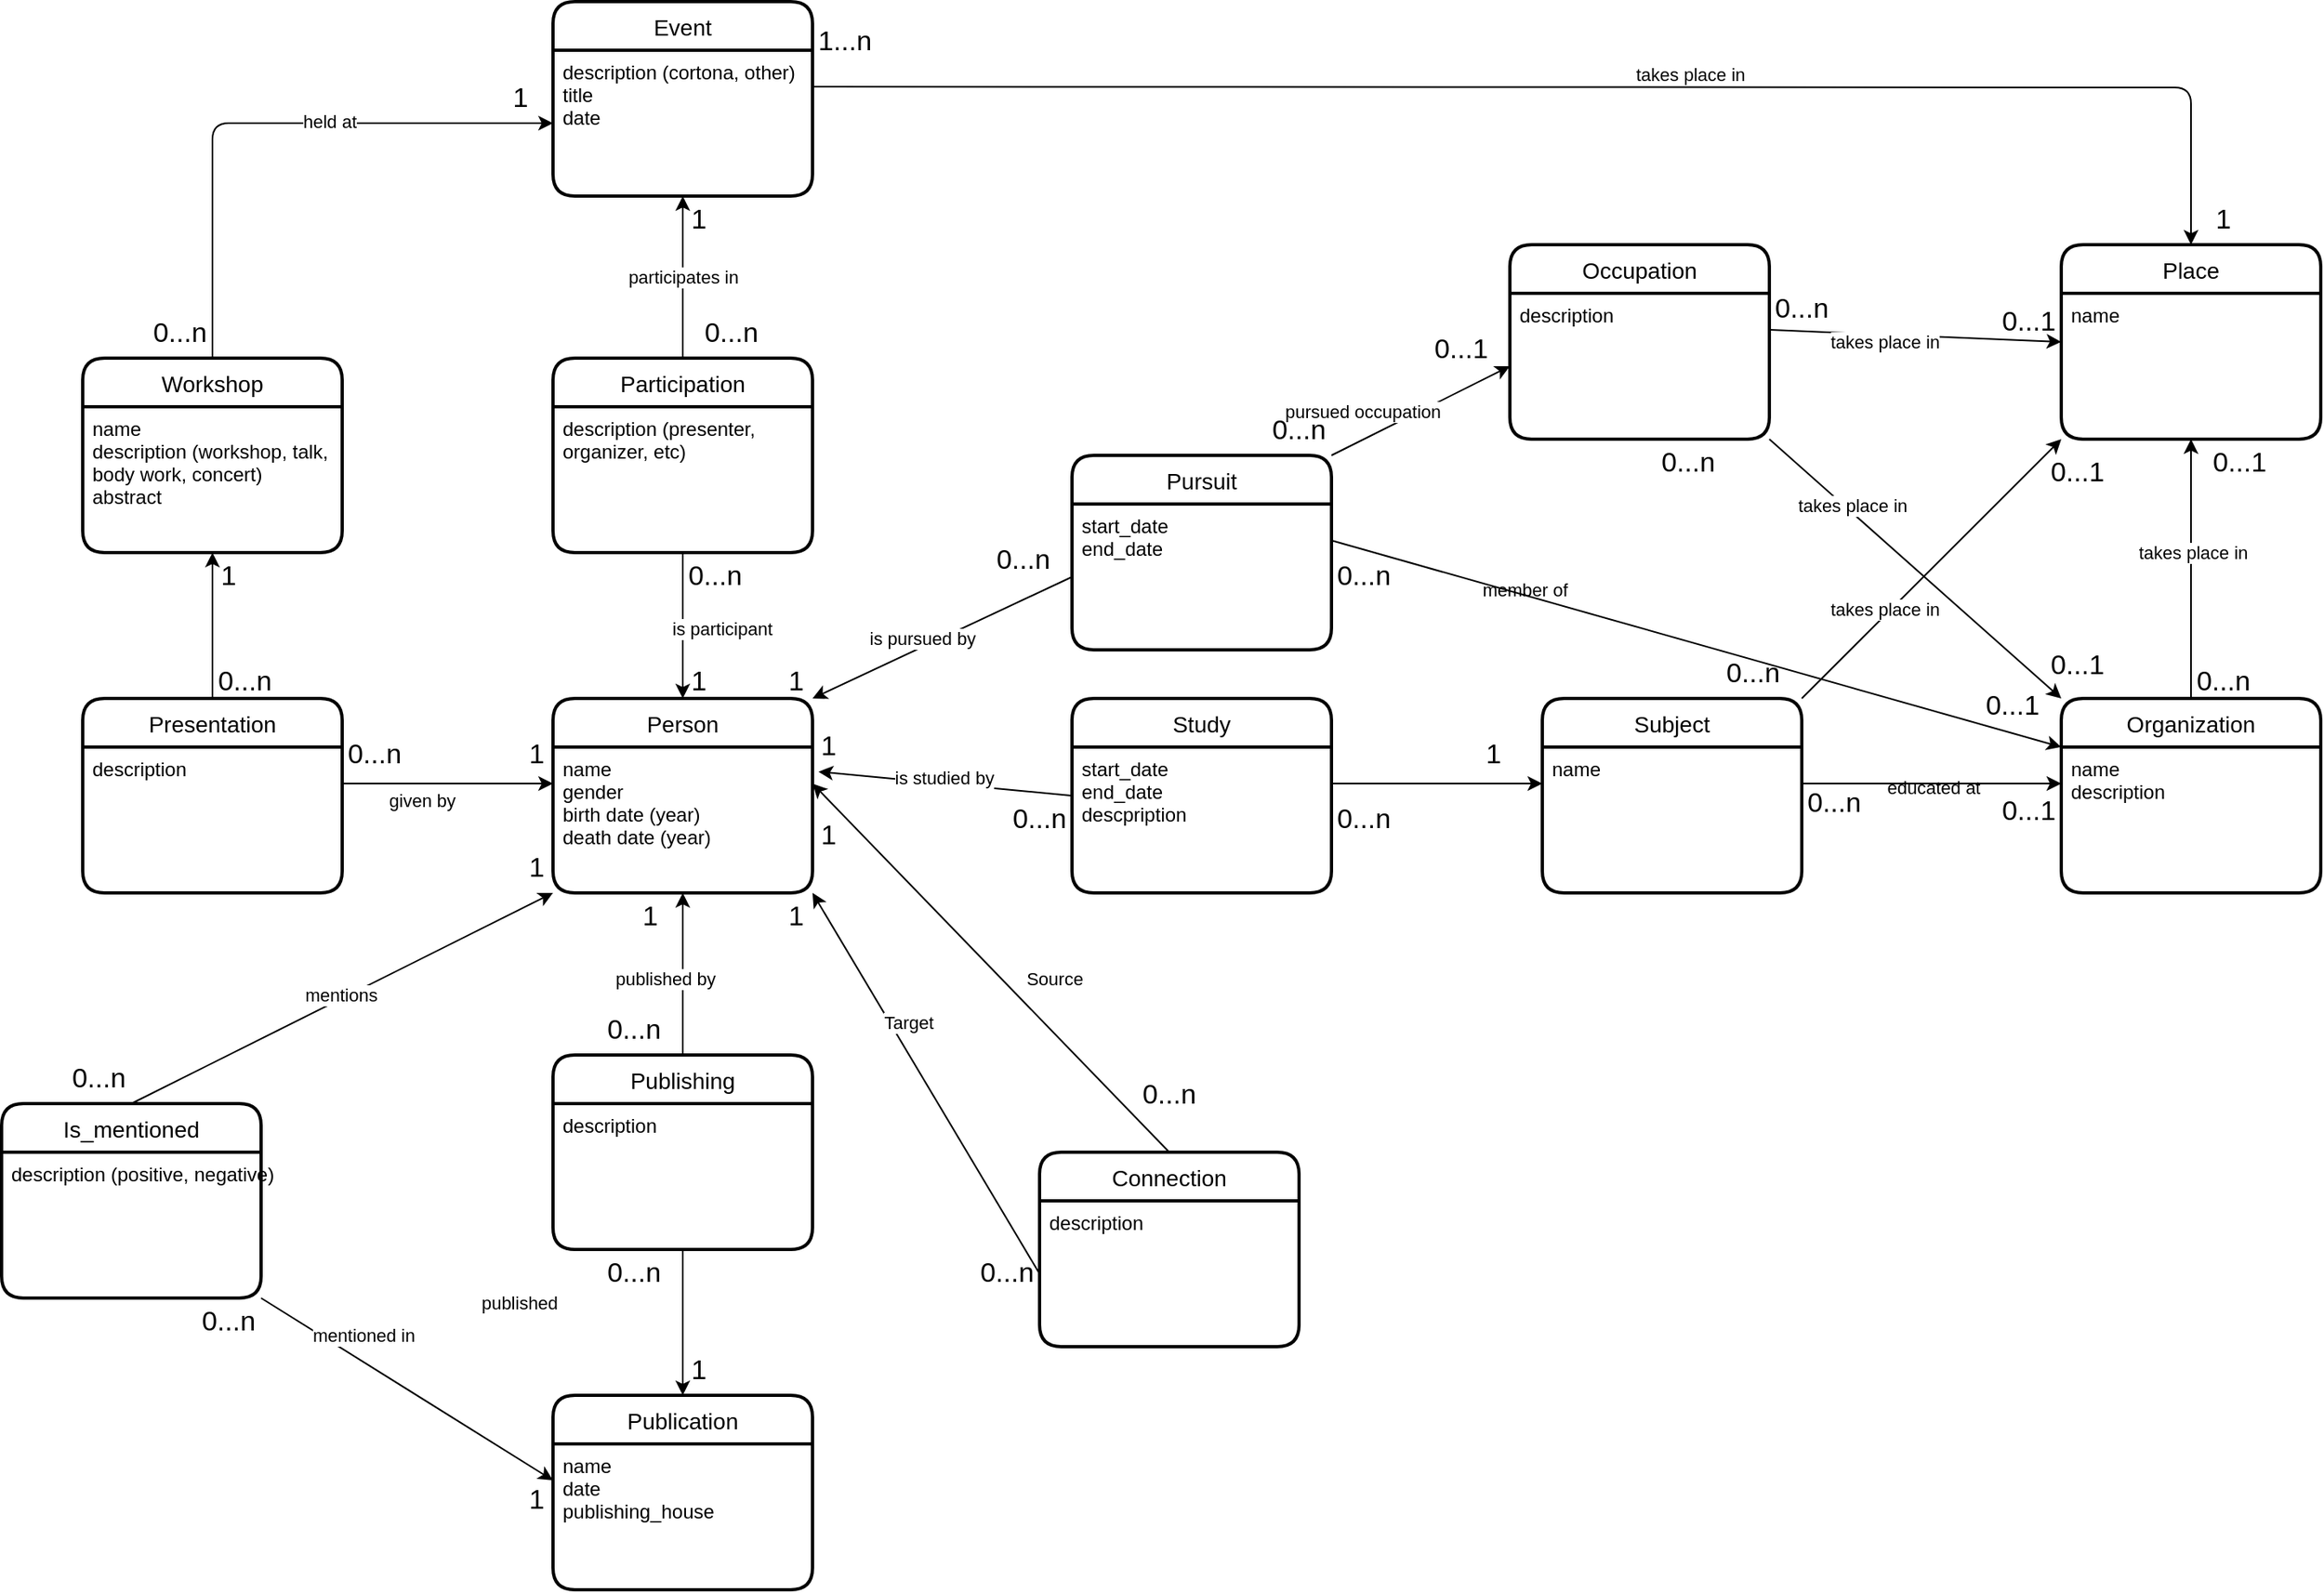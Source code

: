 <mxfile>
    <diagram id="YTYDQbNs1svMBCf1cnkA" name="Page-1">
        <mxGraphModel dx="2042" dy="1719" grid="1" gridSize="10" guides="1" tooltips="1" connect="1" arrows="1" fold="1" page="1" pageScale="1" pageWidth="850" pageHeight="1100" background="#ffffff" math="0" shadow="0">
            <root>
                <mxCell id="0"/>
                <mxCell id="1" parent="0"/>
                <mxCell id="2" value="Person" style="swimlane;childLayout=stackLayout;horizontal=1;startSize=30;horizontalStack=0;rounded=1;fontSize=14;fontStyle=0;strokeWidth=2;resizeParent=0;resizeLast=1;shadow=0;dashed=0;align=center;" parent="1" vertex="1">
                    <mxGeometry x="120" y="310" width="160" height="120" as="geometry">
                        <mxRectangle x="300" y="290" width="80" height="30" as="alternateBounds"/>
                    </mxGeometry>
                </mxCell>
                <mxCell id="3" value="name&#10;gender&#10;birth date (year)&#10;death date (year)" style="align=left;strokeColor=none;fillColor=none;spacingLeft=4;fontSize=12;verticalAlign=top;resizable=0;rotatable=0;part=1;" parent="2" vertex="1">
                    <mxGeometry y="30" width="160" height="90" as="geometry"/>
                </mxCell>
                <mxCell id="46" style="edgeStyle=none;html=1;exitX=0.5;exitY=0;exitDx=0;exitDy=0;entryX=0.5;entryY=1;entryDx=0;entryDy=0;" parent="1" source="4" target="22" edge="1">
                    <mxGeometry relative="1" as="geometry"/>
                </mxCell>
                <mxCell id="4" value="Organization" style="swimlane;childLayout=stackLayout;horizontal=1;startSize=30;horizontalStack=0;rounded=1;fontSize=14;fontStyle=0;strokeWidth=2;resizeParent=0;resizeLast=1;shadow=0;dashed=0;align=center;" parent="1" vertex="1">
                    <mxGeometry x="1050" y="310" width="160" height="120" as="geometry"/>
                </mxCell>
                <mxCell id="5" value="name&#10;description" style="align=left;strokeColor=none;fillColor=none;spacingLeft=4;fontSize=12;verticalAlign=top;resizable=0;rotatable=0;part=1;" parent="4" vertex="1">
                    <mxGeometry y="30" width="160" height="90" as="geometry"/>
                </mxCell>
                <mxCell id="43" style="edgeStyle=none;html=1;exitX=1;exitY=0;exitDx=0;exitDy=0;entryX=0;entryY=0.5;entryDx=0;entryDy=0;" parent="1" source="7" target="13" edge="1">
                    <mxGeometry relative="1" as="geometry"/>
                </mxCell>
                <mxCell id="7" value="Pursuit" style="swimlane;childLayout=stackLayout;horizontal=1;startSize=30;horizontalStack=0;rounded=1;fontSize=14;fontStyle=0;strokeWidth=2;resizeParent=0;resizeLast=1;shadow=0;dashed=0;align=center;" parent="1" vertex="1">
                    <mxGeometry x="440" y="160" width="160" height="120" as="geometry"/>
                </mxCell>
                <mxCell id="8" value="start_date&#10;end_date&#10;" style="align=left;strokeColor=none;fillColor=none;spacingLeft=4;fontSize=12;verticalAlign=top;resizable=0;rotatable=0;part=1;" parent="7" vertex="1">
                    <mxGeometry y="30" width="160" height="90" as="geometry"/>
                </mxCell>
                <mxCell id="84" style="edgeStyle=none;html=1;exitX=1;exitY=0;exitDx=0;exitDy=0;entryX=0;entryY=1;entryDx=0;entryDy=0;" parent="1" source="167" target="22" edge="1">
                    <mxGeometry relative="1" as="geometry">
                        <mxPoint x="830" y="280" as="sourcePoint"/>
                    </mxGeometry>
                </mxCell>
                <mxCell id="12" value="Occupation" style="swimlane;childLayout=stackLayout;horizontal=1;startSize=30;horizontalStack=0;rounded=1;fontSize=14;fontStyle=0;strokeWidth=2;resizeParent=0;resizeLast=1;shadow=0;dashed=0;align=center;" parent="1" vertex="1">
                    <mxGeometry x="710" y="30" width="160" height="120" as="geometry"/>
                </mxCell>
                <mxCell id="13" value="description" style="align=left;strokeColor=none;fillColor=none;spacingLeft=4;fontSize=12;verticalAlign=top;resizable=0;rotatable=0;part=1;" parent="12" vertex="1">
                    <mxGeometry y="30" width="160" height="90" as="geometry"/>
                </mxCell>
                <mxCell id="51" style="edgeStyle=none;html=1;exitX=0.5;exitY=0;exitDx=0;exitDy=0;entryX=0.5;entryY=1;entryDx=0;entryDy=0;" parent="1" source="14" target="20" edge="1">
                    <mxGeometry relative="1" as="geometry">
                        <mxPoint x="320" y="60" as="targetPoint"/>
                    </mxGeometry>
                </mxCell>
                <mxCell id="14" value="Participation" style="swimlane;childLayout=stackLayout;horizontal=1;startSize=30;horizontalStack=0;rounded=1;fontSize=14;fontStyle=0;strokeWidth=2;resizeParent=0;resizeLast=1;shadow=0;dashed=0;align=center;" parent="1" vertex="1">
                    <mxGeometry x="120" y="100" width="160" height="120" as="geometry"/>
                </mxCell>
                <mxCell id="15" value="description (presenter, &#10;organizer, etc)&#10;&#10;" style="align=left;strokeColor=none;fillColor=none;spacingLeft=4;fontSize=12;verticalAlign=top;resizable=0;rotatable=0;part=1;" parent="14" vertex="1">
                    <mxGeometry y="30" width="160" height="90" as="geometry"/>
                </mxCell>
                <mxCell id="48" style="edgeStyle=none;html=1;exitX=1;exitY=0.25;exitDx=0;exitDy=0;entryX=0.5;entryY=0;entryDx=0;entryDy=0;" parent="1" source="20" target="21" edge="1">
                    <mxGeometry relative="1" as="geometry">
                        <Array as="points">
                            <mxPoint x="1130" y="-67"/>
                        </Array>
                    </mxGeometry>
                </mxCell>
                <mxCell id="19" value="Event" style="swimlane;childLayout=stackLayout;horizontal=1;startSize=30;horizontalStack=0;rounded=1;fontSize=14;fontStyle=0;strokeWidth=2;resizeParent=0;resizeLast=1;shadow=0;dashed=0;align=center;" parent="1" vertex="1">
                    <mxGeometry x="120" y="-120" width="160" height="120" as="geometry"/>
                </mxCell>
                <mxCell id="20" value="description (cortona, other)&#10;title&#10;date&#10;" style="align=left;strokeColor=none;fillColor=none;spacingLeft=4;fontSize=12;verticalAlign=top;resizable=0;rotatable=0;part=1;" parent="19" vertex="1">
                    <mxGeometry y="30" width="160" height="90" as="geometry"/>
                </mxCell>
                <mxCell id="21" value="Place" style="swimlane;childLayout=stackLayout;horizontal=1;startSize=30;horizontalStack=0;rounded=1;fontSize=14;fontStyle=0;strokeWidth=2;resizeParent=0;resizeLast=1;shadow=0;dashed=0;align=center;" parent="1" vertex="1">
                    <mxGeometry x="1050" y="30" width="160" height="120" as="geometry"/>
                </mxCell>
                <mxCell id="22" value="name" style="align=left;strokeColor=none;fillColor=none;spacingLeft=4;fontSize=12;verticalAlign=top;resizable=0;rotatable=0;part=1;" parent="21" vertex="1">
                    <mxGeometry y="30" width="160" height="90" as="geometry"/>
                </mxCell>
                <mxCell id="83" style="edgeStyle=none;html=1;exitX=0.5;exitY=0;exitDx=0;exitDy=0;entryX=0;entryY=0.5;entryDx=0;entryDy=0;" parent="1" source="27" target="20" edge="1">
                    <mxGeometry relative="1" as="geometry">
                        <Array as="points">
                            <mxPoint x="-90" y="-45"/>
                        </Array>
                    </mxGeometry>
                </mxCell>
                <mxCell id="27" value="Workshop" style="swimlane;childLayout=stackLayout;horizontal=1;startSize=30;horizontalStack=0;rounded=1;fontSize=14;fontStyle=0;strokeWidth=2;resizeParent=0;resizeLast=1;shadow=0;dashed=0;align=center;" parent="1" vertex="1">
                    <mxGeometry x="-170" y="100" width="160" height="120" as="geometry"/>
                </mxCell>
                <mxCell id="28" value="name&#10;description (workshop, talk, &#10;body work, concert)&#10;abstract" style="align=left;strokeColor=none;fillColor=none;spacingLeft=4;fontSize=12;verticalAlign=top;resizable=0;rotatable=0;part=1;" parent="27" vertex="1">
                    <mxGeometry y="30" width="160" height="90" as="geometry"/>
                </mxCell>
                <mxCell id="35" value="Publication" style="swimlane;childLayout=stackLayout;horizontal=1;startSize=30;horizontalStack=0;rounded=1;fontSize=14;fontStyle=0;strokeWidth=2;resizeParent=0;resizeLast=1;shadow=0;dashed=0;align=center;" parent="1" vertex="1">
                    <mxGeometry x="120" y="740" width="160" height="120" as="geometry"/>
                </mxCell>
                <mxCell id="36" value="name&#10;date&#10;publishing_house " style="align=left;strokeColor=none;fillColor=none;spacingLeft=4;fontSize=12;verticalAlign=top;resizable=0;rotatable=0;part=1;" parent="35" vertex="1">
                    <mxGeometry y="30" width="160" height="90" as="geometry"/>
                </mxCell>
                <mxCell id="124" style="edgeStyle=none;html=1;exitX=0.5;exitY=0;exitDx=0;exitDy=0;entryX=0;entryY=1;entryDx=0;entryDy=0;" parent="1" source="40" target="3" edge="1">
                    <mxGeometry relative="1" as="geometry"/>
                </mxCell>
                <mxCell id="40" value="Is_mentioned" style="swimlane;childLayout=stackLayout;horizontal=1;startSize=30;horizontalStack=0;rounded=1;fontSize=14;fontStyle=0;strokeWidth=2;resizeParent=0;resizeLast=1;shadow=0;dashed=0;align=center;" parent="1" vertex="1">
                    <mxGeometry x="-220" y="560" width="160" height="120" as="geometry"/>
                </mxCell>
                <mxCell id="41" value="description (positive, negative)" style="align=left;strokeColor=none;fillColor=none;spacingLeft=4;fontSize=12;verticalAlign=top;resizable=0;rotatable=0;part=1;" parent="40" vertex="1">
                    <mxGeometry y="30" width="160" height="90" as="geometry"/>
                </mxCell>
                <mxCell id="45" style="edgeStyle=none;html=1;entryX=0;entryY=0.5;entryDx=0;entryDy=0;exitX=1;exitY=0.25;exitDx=0;exitDy=0;" parent="1" source="13" target="21" edge="1">
                    <mxGeometry relative="1" as="geometry">
                        <mxPoint x="830" y="90" as="sourcePoint"/>
                    </mxGeometry>
                </mxCell>
                <mxCell id="66" style="edgeStyle=none;html=1;exitX=1;exitY=1;exitDx=0;exitDy=0;entryX=0;entryY=0;entryDx=0;entryDy=0;fontSize=17;" parent="1" source="13" target="4" edge="1">
                    <mxGeometry relative="1" as="geometry"/>
                </mxCell>
                <mxCell id="85" style="edgeStyle=none;html=1;exitX=0;exitY=0.5;exitDx=0;exitDy=0;entryX=1;entryY=0;entryDx=0;entryDy=0;" parent="1" source="8" target="2" edge="1">
                    <mxGeometry relative="1" as="geometry"/>
                </mxCell>
                <mxCell id="86" value="&lt;font style=&quot;font-size: 17px;&quot;&gt;1&lt;/font&gt;" style="text;html=1;strokeColor=none;fillColor=none;align=center;verticalAlign=middle;whiteSpace=wrap;rounded=0;" parent="1" vertex="1">
                    <mxGeometry x="180" width="60" height="30" as="geometry"/>
                </mxCell>
                <mxCell id="87" style="edgeStyle=none;html=1;exitX=0.5;exitY=1;exitDx=0;exitDy=0;" parent="1" source="15" target="2" edge="1">
                    <mxGeometry relative="1" as="geometry"/>
                </mxCell>
                <mxCell id="88" value="&lt;font style=&quot;font-size: 17px;&quot;&gt;1&lt;/font&gt;" style="text;html=1;strokeColor=none;fillColor=none;align=center;verticalAlign=middle;whiteSpace=wrap;rounded=0;" parent="1" vertex="1">
                    <mxGeometry x="180" y="285" width="60" height="30" as="geometry"/>
                </mxCell>
                <mxCell id="89" value="&lt;font style=&quot;font-size: 17px;&quot;&gt;1&lt;/font&gt;" style="text;html=1;strokeColor=none;fillColor=none;align=center;verticalAlign=middle;whiteSpace=wrap;rounded=0;" parent="1" vertex="1">
                    <mxGeometry x="240" y="285" width="60" height="30" as="geometry"/>
                </mxCell>
                <mxCell id="90" value="&lt;font style=&quot;font-size: 17px;&quot;&gt;0...n&lt;/font&gt;" style="text;html=1;strokeColor=none;fillColor=none;align=center;verticalAlign=middle;whiteSpace=wrap;rounded=0;" parent="1" vertex="1">
                    <mxGeometry x="380" y="210" width="60" height="30" as="geometry"/>
                </mxCell>
                <mxCell id="91" value="&lt;font style=&quot;font-size: 17px;&quot;&gt;0...n&lt;/font&gt;" style="text;html=1;strokeColor=none;fillColor=none;align=center;verticalAlign=middle;whiteSpace=wrap;rounded=0;" parent="1" vertex="1">
                    <mxGeometry x="190" y="220" width="60" height="30" as="geometry"/>
                </mxCell>
                <mxCell id="92" value="&lt;font style=&quot;font-size: 17px;&quot;&gt;0...n&lt;/font&gt;" style="text;html=1;strokeColor=none;fillColor=none;align=center;verticalAlign=middle;whiteSpace=wrap;rounded=0;" parent="1" vertex="1">
                    <mxGeometry x="200" y="70" width="60" height="30" as="geometry"/>
                </mxCell>
                <mxCell id="93" value="&lt;font style=&quot;font-size: 17px;&quot;&gt;1&lt;/font&gt;" style="text;html=1;strokeColor=none;fillColor=none;align=center;verticalAlign=middle;whiteSpace=wrap;rounded=0;" parent="1" vertex="1">
                    <mxGeometry x="1120" width="60" height="30" as="geometry"/>
                </mxCell>
                <mxCell id="94" value="&lt;font style=&quot;font-size: 17px;&quot;&gt;1...n&lt;/font&gt;" style="text;html=1;strokeColor=none;fillColor=none;align=center;verticalAlign=middle;whiteSpace=wrap;rounded=0;" parent="1" vertex="1">
                    <mxGeometry x="270" y="-110" width="60" height="30" as="geometry"/>
                </mxCell>
                <mxCell id="96" value="&lt;font style=&quot;font-size: 17px;&quot;&gt;1&lt;/font&gt;" style="text;html=1;strokeColor=none;fillColor=none;align=center;verticalAlign=middle;whiteSpace=wrap;rounded=0;" parent="1" vertex="1">
                    <mxGeometry x="80" y="330" width="60" height="30" as="geometry"/>
                </mxCell>
                <mxCell id="97" value="&lt;font style=&quot;font-size: 17px;&quot;&gt;0...n&lt;/font&gt;" style="text;html=1;strokeColor=none;fillColor=none;align=center;verticalAlign=middle;whiteSpace=wrap;rounded=0;" parent="1" vertex="1">
                    <mxGeometry x="-100" y="285" width="60" height="30" as="geometry"/>
                </mxCell>
                <mxCell id="99" value="&lt;font style=&quot;font-size: 17px;&quot;&gt;1&lt;/font&gt;" style="text;html=1;strokeColor=none;fillColor=none;align=center;verticalAlign=middle;whiteSpace=wrap;rounded=0;" parent="1" vertex="1">
                    <mxGeometry x="70" y="-75" width="60" height="30" as="geometry"/>
                </mxCell>
                <mxCell id="100" value="&lt;font style=&quot;font-size: 17px;&quot;&gt;0...n&lt;/font&gt;" style="text;html=1;strokeColor=none;fillColor=none;align=center;verticalAlign=middle;whiteSpace=wrap;rounded=0;" parent="1" vertex="1">
                    <mxGeometry x="-140" y="70" width="60" height="30" as="geometry"/>
                </mxCell>
                <mxCell id="104" value="&lt;font style=&quot;font-size: 17px;&quot;&gt;0...n&lt;/font&gt;" style="text;html=1;strokeColor=none;fillColor=none;align=center;verticalAlign=middle;whiteSpace=wrap;rounded=0;" parent="1" vertex="1">
                    <mxGeometry x="590" y="220" width="60" height="30" as="geometry"/>
                </mxCell>
                <mxCell id="105" value="&lt;font style=&quot;font-size: 17px;&quot;&gt;0...n&lt;br&gt;&lt;/font&gt;" style="text;html=1;strokeColor=none;fillColor=none;align=center;verticalAlign=middle;whiteSpace=wrap;rounded=0;" parent="1" vertex="1">
                    <mxGeometry x="590" y="370" width="60" height="30" as="geometry"/>
                </mxCell>
                <mxCell id="106" value="&lt;font style=&quot;font-size: 17px;&quot;&gt;0...1&lt;/font&gt;" style="text;html=1;strokeColor=none;fillColor=none;align=center;verticalAlign=middle;whiteSpace=wrap;rounded=0;" parent="1" vertex="1">
                    <mxGeometry x="650" y="80" width="60" height="30" as="geometry"/>
                </mxCell>
                <mxCell id="107" value="&lt;font style=&quot;font-size: 17px;&quot;&gt;0...n&lt;/font&gt;" style="text;html=1;strokeColor=none;fillColor=none;align=center;verticalAlign=middle;whiteSpace=wrap;rounded=0;" parent="1" vertex="1">
                    <mxGeometry x="550" y="130" width="60" height="30" as="geometry"/>
                </mxCell>
                <mxCell id="108" value="&lt;font style=&quot;font-size: 17px;&quot;&gt;0...1&lt;/font&gt;" style="text;html=1;strokeColor=none;fillColor=none;align=center;verticalAlign=middle;whiteSpace=wrap;rounded=0;" parent="1" vertex="1">
                    <mxGeometry x="1000" y="63" width="60" height="30" as="geometry"/>
                </mxCell>
                <mxCell id="109" value="&lt;font style=&quot;font-size: 17px;&quot;&gt;0...1&lt;/font&gt;" style="text;html=1;strokeColor=none;fillColor=none;align=center;verticalAlign=middle;whiteSpace=wrap;rounded=0;" parent="1" vertex="1">
                    <mxGeometry x="1000" y="365" width="60" height="30" as="geometry"/>
                </mxCell>
                <mxCell id="110" value="&lt;font style=&quot;font-size: 17px;&quot;&gt;0...n&lt;/font&gt;" style="text;html=1;strokeColor=none;fillColor=none;align=center;verticalAlign=middle;whiteSpace=wrap;rounded=0;" parent="1" vertex="1">
                    <mxGeometry x="860" y="55" width="60" height="30" as="geometry"/>
                </mxCell>
                <mxCell id="111" value="&lt;font style=&quot;font-size: 17px;&quot;&gt;0...n&lt;/font&gt;" style="text;html=1;strokeColor=none;fillColor=none;align=center;verticalAlign=middle;whiteSpace=wrap;rounded=0;" parent="1" vertex="1">
                    <mxGeometry x="790" y="150" width="60" height="30" as="geometry"/>
                </mxCell>
                <mxCell id="112" value="&lt;font style=&quot;font-size: 17px;&quot;&gt;0...1&lt;/font&gt;" style="text;html=1;strokeColor=none;fillColor=none;align=center;verticalAlign=middle;whiteSpace=wrap;rounded=0;" parent="1" vertex="1">
                    <mxGeometry x="1130" y="150" width="60" height="30" as="geometry"/>
                </mxCell>
                <mxCell id="113" value="&lt;font style=&quot;font-size: 17px;&quot;&gt;0...n&lt;/font&gt;" style="text;html=1;strokeColor=none;fillColor=none;align=center;verticalAlign=middle;whiteSpace=wrap;rounded=0;" parent="1" vertex="1">
                    <mxGeometry x="1120" y="285" width="60" height="30" as="geometry"/>
                </mxCell>
                <mxCell id="114" value="&lt;font style=&quot;font-size: 17px;&quot;&gt;0...1&lt;/font&gt;" style="text;html=1;strokeColor=none;fillColor=none;align=center;verticalAlign=middle;whiteSpace=wrap;rounded=0;" parent="1" vertex="1">
                    <mxGeometry x="1030" y="156" width="60" height="30" as="geometry"/>
                </mxCell>
                <mxCell id="115" value="&lt;font style=&quot;font-size: 17px;&quot;&gt;0...n&lt;/font&gt;" style="text;html=1;strokeColor=none;fillColor=none;align=center;verticalAlign=middle;whiteSpace=wrap;rounded=0;" parent="1" vertex="1">
                    <mxGeometry x="830" y="280" width="60" height="30" as="geometry"/>
                </mxCell>
                <mxCell id="116" value="&lt;font style=&quot;font-size: 17px;&quot;&gt;0...n&lt;/font&gt;" style="text;html=1;strokeColor=none;fillColor=none;align=center;verticalAlign=middle;whiteSpace=wrap;rounded=0;" parent="1" vertex="1">
                    <mxGeometry x="880" y="360" width="60" height="30" as="geometry"/>
                </mxCell>
                <mxCell id="119" value="&lt;font style=&quot;font-size: 17px;&quot;&gt;1&lt;/font&gt;" style="text;html=1;strokeColor=none;fillColor=none;align=center;verticalAlign=middle;whiteSpace=wrap;rounded=0;" parent="1" vertex="1">
                    <mxGeometry x="240" y="430" width="60" height="30" as="geometry"/>
                </mxCell>
                <mxCell id="120" value="&lt;font style=&quot;font-size: 17px;&quot;&gt;0...n&lt;/font&gt;" style="text;html=1;strokeColor=none;fillColor=none;align=center;verticalAlign=middle;whiteSpace=wrap;rounded=0;" parent="1" vertex="1">
                    <mxGeometry x="370" y="650" width="60" height="30" as="geometry"/>
                </mxCell>
                <mxCell id="125" style="edgeStyle=none;html=1;exitX=1;exitY=1;exitDx=0;exitDy=0;entryX=0;entryY=0.25;entryDx=0;entryDy=0;" parent="1" source="41" target="36" edge="1">
                    <mxGeometry relative="1" as="geometry"/>
                </mxCell>
                <mxCell id="126" value="&lt;font style=&quot;font-size: 17px;&quot;&gt;0...n&lt;/font&gt;" style="text;html=1;strokeColor=none;fillColor=none;align=center;verticalAlign=middle;whiteSpace=wrap;rounded=0;" parent="1" vertex="1">
                    <mxGeometry x="-190" y="530" width="60" height="30" as="geometry"/>
                </mxCell>
                <mxCell id="128" value="&lt;font style=&quot;font-size: 17px;&quot;&gt;1&lt;/font&gt;" style="text;html=1;strokeColor=none;fillColor=none;align=center;verticalAlign=middle;whiteSpace=wrap;rounded=0;" parent="1" vertex="1">
                    <mxGeometry x="80" y="400" width="60" height="30" as="geometry"/>
                </mxCell>
                <mxCell id="129" value="&lt;font style=&quot;font-size: 17px;&quot;&gt;1&lt;/font&gt;" style="text;html=1;strokeColor=none;fillColor=none;align=center;verticalAlign=middle;whiteSpace=wrap;rounded=0;" parent="1" vertex="1">
                    <mxGeometry x="150" y="430" width="60" height="30" as="geometry"/>
                </mxCell>
                <mxCell id="133" style="edgeStyle=none;html=1;exitX=0.5;exitY=0;exitDx=0;exitDy=0;entryX=1;entryY=0.25;entryDx=0;entryDy=0;" parent="1" source="131" target="3" edge="1">
                    <mxGeometry relative="1" as="geometry"/>
                </mxCell>
                <mxCell id="131" value="Connection" style="swimlane;childLayout=stackLayout;horizontal=1;startSize=30;horizontalStack=0;rounded=1;fontSize=14;fontStyle=0;strokeWidth=2;resizeParent=0;resizeLast=1;shadow=0;dashed=0;align=center;" parent="1" vertex="1">
                    <mxGeometry x="420" y="590" width="160" height="120" as="geometry"/>
                </mxCell>
                <mxCell id="132" value="description" style="align=left;strokeColor=none;fillColor=none;spacingLeft=4;fontSize=12;verticalAlign=top;resizable=0;rotatable=0;part=1;" parent="131" vertex="1">
                    <mxGeometry y="30" width="160" height="90" as="geometry"/>
                </mxCell>
                <mxCell id="134" style="edgeStyle=none;html=1;exitX=0;exitY=0.5;exitDx=0;exitDy=0;entryX=1;entryY=1;entryDx=0;entryDy=0;" parent="1" source="132" target="3" edge="1">
                    <mxGeometry relative="1" as="geometry"/>
                </mxCell>
                <mxCell id="135" value="&lt;font style=&quot;font-size: 17px;&quot;&gt;0...n&lt;/font&gt;" style="text;html=1;strokeColor=none;fillColor=none;align=center;verticalAlign=middle;whiteSpace=wrap;rounded=0;" parent="1" vertex="1">
                    <mxGeometry x="390" y="370" width="60" height="30" as="geometry"/>
                </mxCell>
                <mxCell id="136" value="&lt;font style=&quot;font-size: 17px;&quot;&gt;0...n&lt;/font&gt;" style="text;html=1;strokeColor=none;fillColor=none;align=center;verticalAlign=middle;whiteSpace=wrap;rounded=0;" parent="1" vertex="1">
                    <mxGeometry x="470" y="540" width="60" height="30" as="geometry"/>
                </mxCell>
                <mxCell id="137" value="&lt;font style=&quot;font-size: 17px;&quot;&gt;1&lt;/font&gt;" style="text;html=1;strokeColor=none;fillColor=none;align=center;verticalAlign=middle;whiteSpace=wrap;rounded=0;" parent="1" vertex="1">
                    <mxGeometry x="260" y="325" width="60" height="30" as="geometry"/>
                </mxCell>
                <mxCell id="138" value="&lt;font style=&quot;font-size: 17px;&quot;&gt;1&lt;/font&gt;" style="text;html=1;strokeColor=none;fillColor=none;align=center;verticalAlign=middle;whiteSpace=wrap;rounded=0;" parent="1" vertex="1">
                    <mxGeometry x="260" y="380" width="60" height="30" as="geometry"/>
                </mxCell>
                <mxCell id="145" value="held at" style="edgeLabel;resizable=0;html=1;align=center;verticalAlign=middle;" parent="1" connectable="0" vertex="1">
                    <mxGeometry x="-20.004" y="-50.002" as="geometry">
                        <mxPoint x="2" y="4" as="offset"/>
                    </mxGeometry>
                </mxCell>
                <mxCell id="146" value="takes place in" style="edgeLabel;resizable=0;html=1;align=center;verticalAlign=middle;" parent="1" connectable="0" vertex="1">
                    <mxGeometry x="810.004" y="-94.998" as="geometry">
                        <mxPoint x="11" y="20" as="offset"/>
                    </mxGeometry>
                </mxCell>
                <mxCell id="147" value="given by" style="edgeLabel;resizable=0;html=1;align=center;verticalAlign=middle;" parent="1" connectable="0" vertex="1">
                    <mxGeometry x="30.004" y="370.002" as="geometry">
                        <mxPoint x="9" y="3" as="offset"/>
                    </mxGeometry>
                </mxCell>
                <mxCell id="148" value="participates in" style="edgeLabel;resizable=0;html=1;align=center;verticalAlign=middle;" parent="1" connectable="0" vertex="1">
                    <mxGeometry x="200.004" y="50.002" as="geometry"/>
                </mxCell>
                <mxCell id="149" value="is participant" style="edgeLabel;resizable=0;html=1;align=center;verticalAlign=middle;" parent="1" connectable="0" vertex="1">
                    <mxGeometry x="200.004" y="285.002" as="geometry">
                        <mxPoint x="24" y="-18" as="offset"/>
                    </mxGeometry>
                </mxCell>
                <mxCell id="150" value="mentions" style="edgeLabel;resizable=0;html=1;align=center;verticalAlign=middle;" parent="1" connectable="0" vertex="1">
                    <mxGeometry x="-20.006" y="490.002" as="geometry">
                        <mxPoint x="9" y="3" as="offset"/>
                    </mxGeometry>
                </mxCell>
                <mxCell id="151" value="mentioned in" style="edgeLabel;resizable=0;html=1;align=center;verticalAlign=middle;" parent="1" connectable="0" vertex="1">
                    <mxGeometry x="200.004" y="730.002" as="geometry">
                        <mxPoint x="-197" y="-27" as="offset"/>
                    </mxGeometry>
                </mxCell>
                <mxCell id="153" value="Source" style="edgeLabel;resizable=0;html=1;align=center;verticalAlign=middle;" parent="1" connectable="0" vertex="1">
                    <mxGeometry x="420.004" y="480.002" as="geometry">
                        <mxPoint x="9" y="3" as="offset"/>
                    </mxGeometry>
                </mxCell>
                <mxCell id="154" value="Target" style="edgeLabel;resizable=0;html=1;align=center;verticalAlign=middle;" parent="1" connectable="0" vertex="1">
                    <mxGeometry x="330.004" y="510.002" as="geometry">
                        <mxPoint x="9" as="offset"/>
                    </mxGeometry>
                </mxCell>
                <mxCell id="155" value="is pursued by&amp;nbsp;" style="edgeLabel;resizable=0;html=1;align=center;verticalAlign=middle;" parent="1" connectable="0" vertex="1">
                    <mxGeometry x="340.004" y="270.002" as="geometry">
                        <mxPoint x="9" y="3" as="offset"/>
                    </mxGeometry>
                </mxCell>
                <mxCell id="156" value="member of" style="edgeLabel;resizable=0;html=1;align=center;verticalAlign=middle;" parent="1" connectable="0" vertex="1">
                    <mxGeometry x="710.004" y="240.002" as="geometry">
                        <mxPoint x="9" y="3" as="offset"/>
                    </mxGeometry>
                </mxCell>
                <mxCell id="158" value="takes place in" style="edgeLabel;resizable=0;html=1;align=center;verticalAlign=middle;" parent="1" connectable="0" vertex="1">
                    <mxGeometry x="1120.004" y="200.002" as="geometry">
                        <mxPoint x="11" y="20" as="offset"/>
                    </mxGeometry>
                </mxCell>
                <mxCell id="159" value="takes place in" style="edgeLabel;resizable=0;html=1;align=center;verticalAlign=middle;" parent="1" connectable="0" vertex="1">
                    <mxGeometry x="930.004" y="70.002" as="geometry">
                        <mxPoint x="11" y="20" as="offset"/>
                    </mxGeometry>
                </mxCell>
                <mxCell id="160" value="takes place in" style="edgeLabel;resizable=0;html=1;align=center;verticalAlign=middle;" parent="1" connectable="0" vertex="1">
                    <mxGeometry x="930.004" y="235.002" as="geometry">
                        <mxPoint x="11" y="20" as="offset"/>
                    </mxGeometry>
                </mxCell>
                <mxCell id="161" value="educated at" style="edgeLabel;resizable=0;html=1;align=center;verticalAlign=middle;" parent="1" connectable="0" vertex="1">
                    <mxGeometry x="960.004" y="345.002" as="geometry">
                        <mxPoint x="11" y="20" as="offset"/>
                    </mxGeometry>
                </mxCell>
                <mxCell id="162" value="takes place in" style="edgeLabel;resizable=0;html=1;align=center;verticalAlign=middle;" parent="1" connectable="0" vertex="1">
                    <mxGeometry x="910.004" y="171.002" as="geometry">
                        <mxPoint x="11" y="20" as="offset"/>
                    </mxGeometry>
                </mxCell>
                <mxCell id="163" value="pursued occupation" style="edgeLabel;resizable=0;html=1;align=center;verticalAlign=middle;" parent="1" connectable="0" vertex="1">
                    <mxGeometry x="610.004" y="130.002" as="geometry">
                        <mxPoint x="9" y="3" as="offset"/>
                    </mxGeometry>
                </mxCell>
                <mxCell id="171" style="edgeStyle=none;html=1;exitX=0;exitY=0.5;exitDx=0;exitDy=0;entryX=1.023;entryY=0.169;entryDx=0;entryDy=0;entryPerimeter=0;" parent="1" source="164" target="3" edge="1">
                    <mxGeometry relative="1" as="geometry"/>
                </mxCell>
                <mxCell id="164" value="Study" style="swimlane;childLayout=stackLayout;horizontal=1;startSize=30;horizontalStack=0;rounded=1;fontSize=14;fontStyle=0;strokeWidth=2;resizeParent=0;resizeLast=1;shadow=0;dashed=0;align=center;" parent="1" vertex="1">
                    <mxGeometry x="440" y="310" width="160" height="120" as="geometry"/>
                </mxCell>
                <mxCell id="165" value="start_date&#10;end_date&#10;descpription" style="align=left;strokeColor=none;fillColor=none;spacingLeft=4;fontSize=12;verticalAlign=top;resizable=0;rotatable=0;part=1;" parent="164" vertex="1">
                    <mxGeometry y="30" width="160" height="90" as="geometry"/>
                </mxCell>
                <mxCell id="167" value="Subject" style="swimlane;childLayout=stackLayout;horizontal=1;startSize=30;horizontalStack=0;rounded=1;fontSize=14;fontStyle=0;strokeWidth=2;resizeParent=0;resizeLast=1;shadow=0;dashed=0;align=center;" parent="1" vertex="1">
                    <mxGeometry x="730" y="310" width="160" height="120" as="geometry"/>
                </mxCell>
                <mxCell id="168" value="name" style="align=left;strokeColor=none;fillColor=none;spacingLeft=4;fontSize=12;verticalAlign=top;resizable=0;rotatable=0;part=1;" parent="167" vertex="1">
                    <mxGeometry y="30" width="160" height="90" as="geometry"/>
                </mxCell>
                <mxCell id="170" style="edgeStyle=none;html=1;exitX=1;exitY=0.25;exitDx=0;exitDy=0;entryX=0;entryY=0.25;entryDx=0;entryDy=0;" parent="1" source="168" target="5" edge="1">
                    <mxGeometry relative="1" as="geometry"/>
                </mxCell>
                <mxCell id="172" style="edgeStyle=none;html=1;exitX=1;exitY=0.25;exitDx=0;exitDy=0;entryX=0;entryY=0;entryDx=0;entryDy=0;" parent="1" source="8" target="5" edge="1">
                    <mxGeometry relative="1" as="geometry"/>
                </mxCell>
                <mxCell id="173" style="edgeStyle=none;html=1;exitX=1;exitY=0.25;exitDx=0;exitDy=0;entryX=0;entryY=0.25;entryDx=0;entryDy=0;" parent="1" source="165" target="168" edge="1">
                    <mxGeometry relative="1" as="geometry"/>
                </mxCell>
                <mxCell id="176" style="edgeStyle=none;html=1;exitX=0.5;exitY=0;exitDx=0;exitDy=0;entryX=0.5;entryY=1;entryDx=0;entryDy=0;" parent="1" source="174" target="28" edge="1">
                    <mxGeometry relative="1" as="geometry"/>
                </mxCell>
                <mxCell id="174" value="Presentation" style="swimlane;childLayout=stackLayout;horizontal=1;startSize=30;horizontalStack=0;rounded=1;fontSize=14;fontStyle=0;strokeWidth=2;resizeParent=0;resizeLast=1;shadow=0;dashed=0;align=center;" parent="1" vertex="1">
                    <mxGeometry x="-170" y="310" width="160" height="120" as="geometry"/>
                </mxCell>
                <mxCell id="175" value="description" style="align=left;strokeColor=none;fillColor=none;spacingLeft=4;fontSize=12;verticalAlign=top;resizable=0;rotatable=0;part=1;" parent="174" vertex="1">
                    <mxGeometry y="30" width="160" height="90" as="geometry"/>
                </mxCell>
                <mxCell id="177" style="edgeStyle=none;html=1;exitX=1;exitY=0.25;exitDx=0;exitDy=0;entryX=0;entryY=0.25;entryDx=0;entryDy=0;" parent="1" source="175" target="3" edge="1">
                    <mxGeometry relative="1" as="geometry"/>
                </mxCell>
                <mxCell id="185" style="edgeStyle=none;html=1;exitX=0.5;exitY=0;exitDx=0;exitDy=0;entryX=0.5;entryY=1;entryDx=0;entryDy=0;" parent="1" source="180" target="3" edge="1">
                    <mxGeometry relative="1" as="geometry"/>
                </mxCell>
                <mxCell id="180" value="Publishing" style="swimlane;childLayout=stackLayout;horizontal=1;startSize=30;horizontalStack=0;rounded=1;fontSize=14;fontStyle=0;strokeWidth=2;resizeParent=0;resizeLast=1;shadow=0;dashed=0;align=center;" parent="1" vertex="1">
                    <mxGeometry x="120" y="530" width="160" height="120" as="geometry"/>
                </mxCell>
                <mxCell id="181" value="description" style="align=left;strokeColor=none;fillColor=none;spacingLeft=4;fontSize=12;verticalAlign=top;resizable=0;rotatable=0;part=1;" parent="180" vertex="1">
                    <mxGeometry y="30" width="160" height="90" as="geometry"/>
                </mxCell>
                <mxCell id="184" style="edgeStyle=none;html=1;exitX=0.5;exitY=1;exitDx=0;exitDy=0;entryX=0.5;entryY=0;entryDx=0;entryDy=0;" parent="1" source="181" target="35" edge="1">
                    <mxGeometry relative="1" as="geometry"/>
                </mxCell>
                <mxCell id="189" value="&lt;font style=&quot;font-size: 17px;&quot;&gt;0...n&lt;/font&gt;" style="text;html=1;strokeColor=none;fillColor=none;align=center;verticalAlign=middle;whiteSpace=wrap;rounded=0;" vertex="1" parent="1">
                    <mxGeometry x="-110" y="680" width="60" height="30" as="geometry"/>
                </mxCell>
                <mxCell id="190" value="&lt;font style=&quot;font-size: 17px;&quot;&gt;0...n&lt;/font&gt;" style="text;html=1;strokeColor=none;fillColor=none;align=center;verticalAlign=middle;whiteSpace=wrap;rounded=0;" vertex="1" parent="1">
                    <mxGeometry x="-20.01" y="330" width="60" height="30" as="geometry"/>
                </mxCell>
                <mxCell id="191" value="&lt;font style=&quot;font-size: 17px;&quot;&gt;1&lt;/font&gt;" style="text;html=1;strokeColor=none;fillColor=none;align=center;verticalAlign=middle;whiteSpace=wrap;rounded=0;" vertex="1" parent="1">
                    <mxGeometry x="-110" y="220" width="60" height="30" as="geometry"/>
                </mxCell>
                <mxCell id="192" value="is studied by" style="edgeLabel;resizable=0;html=1;align=center;verticalAlign=middle;" connectable="0" vertex="1" parent="1">
                    <mxGeometry x="370.004" y="380.002" as="geometry">
                        <mxPoint x="-9" y="-21" as="offset"/>
                    </mxGeometry>
                </mxCell>
                <mxCell id="193" value="&lt;font style=&quot;font-size: 17px;&quot;&gt;1&lt;/font&gt;" style="text;html=1;strokeColor=none;fillColor=none;align=center;verticalAlign=middle;whiteSpace=wrap;rounded=0;" vertex="1" parent="1">
                    <mxGeometry x="670" y="330" width="60" height="30" as="geometry"/>
                </mxCell>
                <mxCell id="195" value="&lt;font style=&quot;font-size: 17px;&quot;&gt;0...1&lt;/font&gt;" style="text;html=1;strokeColor=none;fillColor=none;align=center;verticalAlign=middle;whiteSpace=wrap;rounded=0;" vertex="1" parent="1">
                    <mxGeometry x="1030" y="275" width="60" height="30" as="geometry"/>
                </mxCell>
                <mxCell id="197" value="&lt;font style=&quot;font-size: 17px;&quot;&gt;0...1&lt;/font&gt;" style="text;html=1;strokeColor=none;fillColor=none;align=center;verticalAlign=middle;whiteSpace=wrap;rounded=0;" vertex="1" parent="1">
                    <mxGeometry x="990" y="300" width="60" height="30" as="geometry"/>
                </mxCell>
                <mxCell id="199" value="&lt;font style=&quot;font-size: 17px;&quot;&gt;0...n&lt;/font&gt;" style="text;html=1;strokeColor=none;fillColor=none;align=center;verticalAlign=middle;whiteSpace=wrap;rounded=0;" vertex="1" parent="1">
                    <mxGeometry x="140" y="500" width="60" height="30" as="geometry"/>
                </mxCell>
                <mxCell id="200" value="&lt;font style=&quot;font-size: 17px;&quot;&gt;0...n&lt;/font&gt;" style="text;html=1;strokeColor=none;fillColor=none;align=center;verticalAlign=middle;whiteSpace=wrap;rounded=0;" vertex="1" parent="1">
                    <mxGeometry x="140" y="650" width="60" height="30" as="geometry"/>
                </mxCell>
                <mxCell id="201" value="published by" style="edgeLabel;resizable=0;html=1;align=center;verticalAlign=middle;" connectable="0" vertex="1" parent="1">
                    <mxGeometry x="180.004" y="480.002" as="geometry">
                        <mxPoint x="9" y="3" as="offset"/>
                    </mxGeometry>
                </mxCell>
                <mxCell id="202" value="published" style="edgeLabel;resizable=0;html=1;align=center;verticalAlign=middle;" connectable="0" vertex="1" parent="1">
                    <mxGeometry x="90.004" y="680.002" as="geometry">
                        <mxPoint x="9" y="3" as="offset"/>
                    </mxGeometry>
                </mxCell>
                <mxCell id="203" value="&lt;font style=&quot;font-size: 17px;&quot;&gt;1&lt;/font&gt;" style="text;html=1;strokeColor=none;fillColor=none;align=center;verticalAlign=middle;whiteSpace=wrap;rounded=0;" vertex="1" parent="1">
                    <mxGeometry x="180" y="710" width="60" height="30" as="geometry"/>
                </mxCell>
                <mxCell id="204" value="&lt;font style=&quot;font-size: 17px;&quot;&gt;1&lt;/font&gt;" style="text;html=1;strokeColor=none;fillColor=none;align=center;verticalAlign=middle;whiteSpace=wrap;rounded=0;" vertex="1" parent="1">
                    <mxGeometry x="80" y="790" width="60" height="30" as="geometry"/>
                </mxCell>
            </root>
        </mxGraphModel>
    </diagram>
</mxfile>